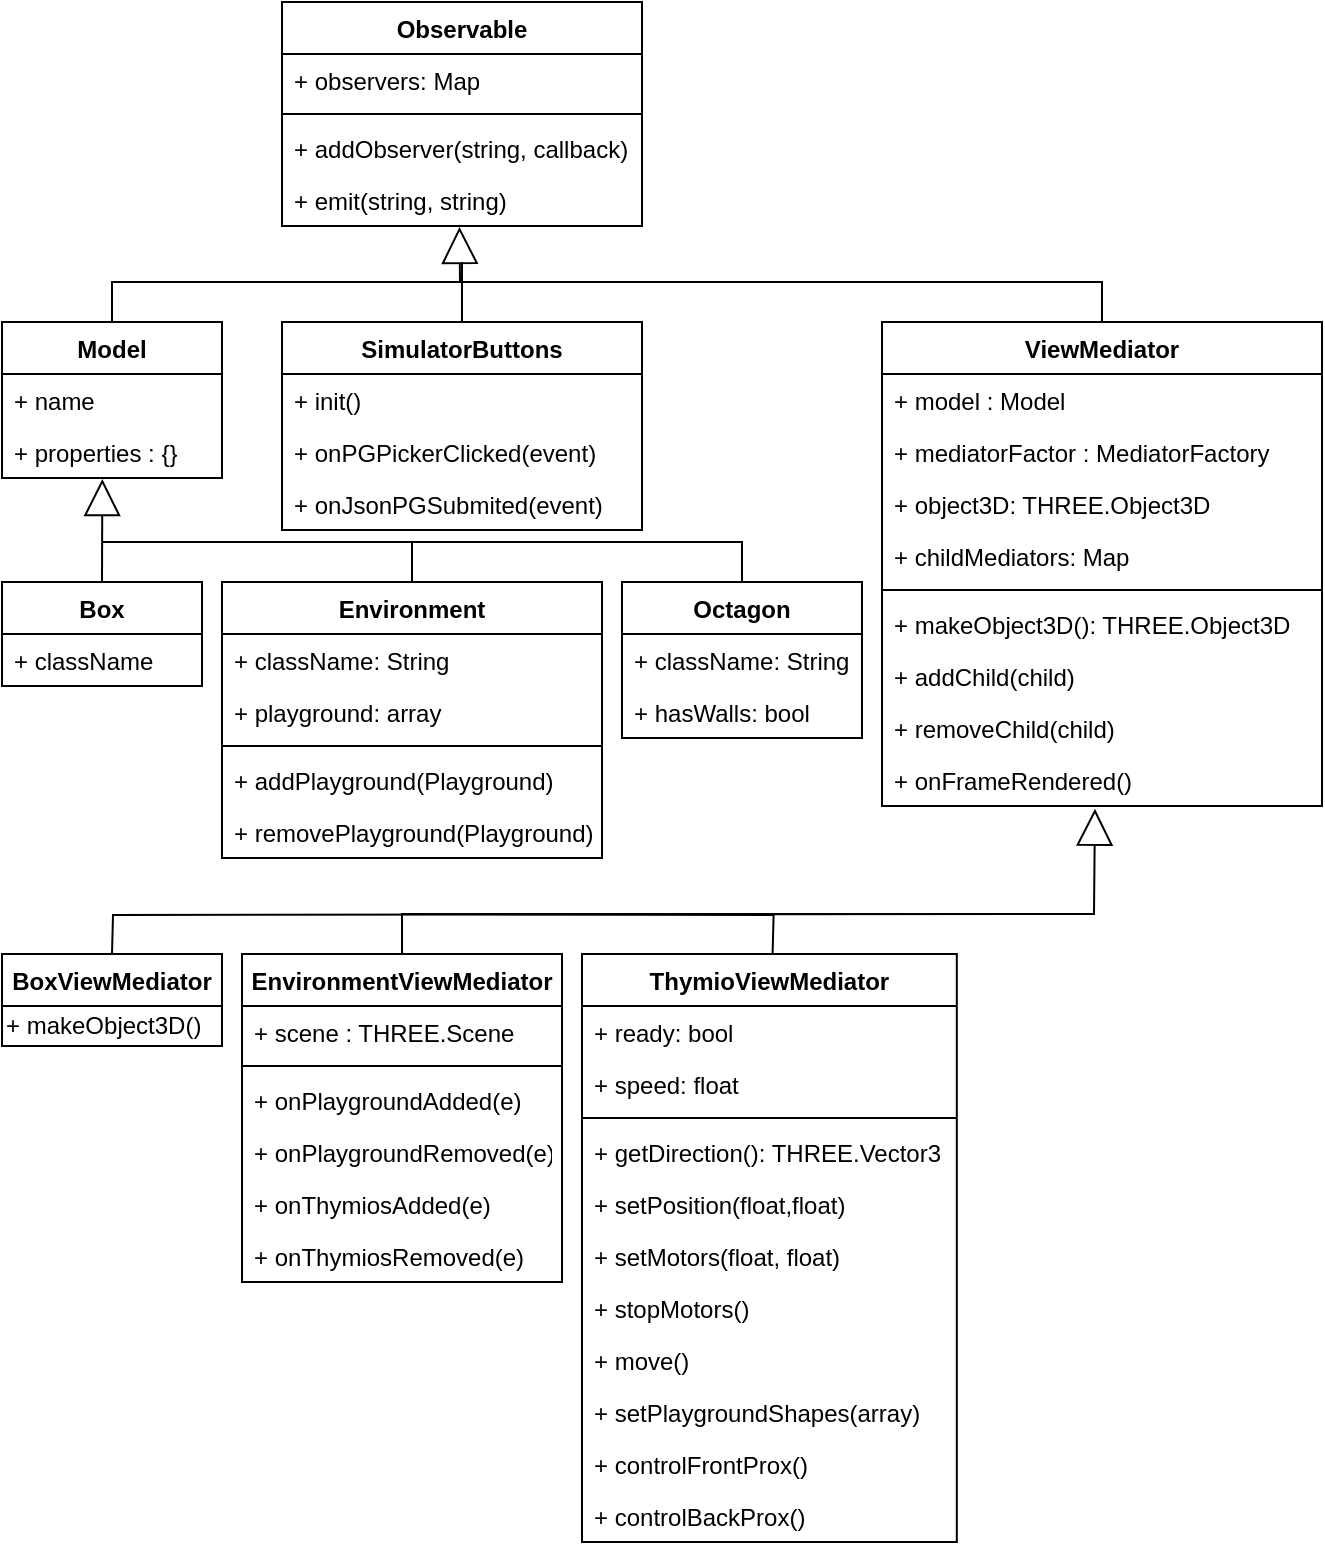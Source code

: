 <mxfile version="12.4.9" type="device"><diagram id="esRXs4H-s7S_KcLtXZmD" name="Page-1"><mxGraphModel dx="1130" dy="1011" grid="1" gridSize="10" guides="1" tooltips="1" connect="1" arrows="1" fold="1" page="1" pageScale="1" pageWidth="1169" pageHeight="827" math="0" shadow="0"><root><mxCell id="0"/><mxCell id="1" parent="0"/><mxCell id="UQI_96skCKjIlYU5ia_f-1" value="Observable" style="swimlane;fontStyle=1;align=center;verticalAlign=top;childLayout=stackLayout;horizontal=1;startSize=26;horizontalStack=0;resizeParent=1;resizeParentMax=0;resizeLast=0;collapsible=1;marginBottom=0;" vertex="1" parent="1"><mxGeometry x="160.0" y="10" width="180" height="112" as="geometry"/></mxCell><mxCell id="UQI_96skCKjIlYU5ia_f-2" value="+ observers: Map" style="text;strokeColor=none;fillColor=none;align=left;verticalAlign=top;spacingLeft=4;spacingRight=4;overflow=hidden;rotatable=0;points=[[0,0.5],[1,0.5]];portConstraint=eastwest;" vertex="1" parent="UQI_96skCKjIlYU5ia_f-1"><mxGeometry y="26" width="180" height="26" as="geometry"/></mxCell><mxCell id="UQI_96skCKjIlYU5ia_f-3" value="" style="line;strokeWidth=1;fillColor=none;align=left;verticalAlign=middle;spacingTop=-1;spacingLeft=3;spacingRight=3;rotatable=0;labelPosition=right;points=[];portConstraint=eastwest;" vertex="1" parent="UQI_96skCKjIlYU5ia_f-1"><mxGeometry y="52" width="180" height="8" as="geometry"/></mxCell><mxCell id="UQI_96skCKjIlYU5ia_f-4" value="+ addObserver(string, callback)" style="text;strokeColor=none;fillColor=none;align=left;verticalAlign=top;spacingLeft=4;spacingRight=4;overflow=hidden;rotatable=0;points=[[0,0.5],[1,0.5]];portConstraint=eastwest;" vertex="1" parent="UQI_96skCKjIlYU5ia_f-1"><mxGeometry y="60" width="180" height="26" as="geometry"/></mxCell><mxCell id="UQI_96skCKjIlYU5ia_f-5" value="+ emit(string, string)" style="text;strokeColor=none;fillColor=none;align=left;verticalAlign=top;spacingLeft=4;spacingRight=4;overflow=hidden;rotatable=0;points=[[0,0.5],[1,0.5]];portConstraint=eastwest;" vertex="1" parent="UQI_96skCKjIlYU5ia_f-1"><mxGeometry y="86" width="180" height="26" as="geometry"/></mxCell><mxCell id="UQI_96skCKjIlYU5ia_f-6" value="Model" style="swimlane;fontStyle=1;align=center;verticalAlign=top;childLayout=stackLayout;horizontal=1;startSize=26;horizontalStack=0;resizeParent=1;resizeParentMax=0;resizeLast=0;collapsible=1;marginBottom=0;" vertex="1" parent="1"><mxGeometry x="20.0" y="170" width="110" height="78" as="geometry"/></mxCell><mxCell id="UQI_96skCKjIlYU5ia_f-7" value="+ name" style="text;strokeColor=none;fillColor=none;align=left;verticalAlign=top;spacingLeft=4;spacingRight=4;overflow=hidden;rotatable=0;points=[[0,0.5],[1,0.5]];portConstraint=eastwest;" vertex="1" parent="UQI_96skCKjIlYU5ia_f-6"><mxGeometry y="26" width="110" height="26" as="geometry"/></mxCell><mxCell id="UQI_96skCKjIlYU5ia_f-8" value="+ properties : {}" style="text;strokeColor=none;fillColor=none;align=left;verticalAlign=top;spacingLeft=4;spacingRight=4;overflow=hidden;rotatable=0;points=[[0,0.5],[1,0.5]];portConstraint=eastwest;" vertex="1" parent="UQI_96skCKjIlYU5ia_f-6"><mxGeometry y="52" width="110" height="26" as="geometry"/></mxCell><mxCell id="UQI_96skCKjIlYU5ia_f-9" value="SimulatorButtons" style="swimlane;fontStyle=1;align=center;verticalAlign=top;childLayout=stackLayout;horizontal=1;startSize=26;horizontalStack=0;resizeParent=1;resizeParentMax=0;resizeLast=0;collapsible=1;marginBottom=0;" vertex="1" parent="1"><mxGeometry x="160.0" y="170" width="180" height="104" as="geometry"/></mxCell><mxCell id="UQI_96skCKjIlYU5ia_f-10" value="+ init()" style="text;strokeColor=none;fillColor=none;align=left;verticalAlign=top;spacingLeft=4;spacingRight=4;overflow=hidden;rotatable=0;points=[[0,0.5],[1,0.5]];portConstraint=eastwest;" vertex="1" parent="UQI_96skCKjIlYU5ia_f-9"><mxGeometry y="26" width="180" height="26" as="geometry"/></mxCell><mxCell id="UQI_96skCKjIlYU5ia_f-11" value="+ onPGPickerClicked(event)" style="text;strokeColor=none;fillColor=none;align=left;verticalAlign=top;spacingLeft=4;spacingRight=4;overflow=hidden;rotatable=0;points=[[0,0.5],[1,0.5]];portConstraint=eastwest;" vertex="1" parent="UQI_96skCKjIlYU5ia_f-9"><mxGeometry y="52" width="180" height="26" as="geometry"/></mxCell><mxCell id="UQI_96skCKjIlYU5ia_f-12" value="+ onJsonPGSubmited(event)" style="text;strokeColor=none;fillColor=none;align=left;verticalAlign=top;spacingLeft=4;spacingRight=4;overflow=hidden;rotatable=0;points=[[0,0.5],[1,0.5]];portConstraint=eastwest;" vertex="1" parent="UQI_96skCKjIlYU5ia_f-9"><mxGeometry y="78" width="180" height="26" as="geometry"/></mxCell><mxCell id="UQI_96skCKjIlYU5ia_f-13" value="" style="endArrow=block;endSize=16;endFill=0;html=1;exitX=0.5;exitY=0;exitDx=0;exitDy=0;entryX=0.493;entryY=1.017;entryDx=0;entryDy=0;entryPerimeter=0;rounded=0;" edge="1" parent="1" source="UQI_96skCKjIlYU5ia_f-6" target="UQI_96skCKjIlYU5ia_f-5"><mxGeometry width="160" relative="1" as="geometry"><mxPoint x="-180.0" y="100" as="sourcePoint"/><mxPoint x="5.684e-14" y="80.0" as="targetPoint"/><Array as="points"><mxPoint x="75.0" y="150"/><mxPoint x="249" y="150"/></Array></mxGeometry></mxCell><mxCell id="UQI_96skCKjIlYU5ia_f-14" value="" style="endArrow=none;endSize=16;endFill=0;html=1;exitX=0.5;exitY=0;exitDx=0;exitDy=0;rounded=0;" edge="1" parent="1" source="UQI_96skCKjIlYU5ia_f-9"><mxGeometry width="160" relative="1" as="geometry"><mxPoint x="190.0" y="230" as="sourcePoint"/><mxPoint x="250" y="140" as="targetPoint"/></mxGeometry></mxCell><mxCell id="UQI_96skCKjIlYU5ia_f-15" value="ViewMediator" style="swimlane;fontStyle=1;align=center;verticalAlign=top;childLayout=stackLayout;horizontal=1;startSize=26;horizontalStack=0;resizeParent=1;resizeParentMax=0;resizeLast=0;collapsible=1;marginBottom=0;" vertex="1" parent="1"><mxGeometry x="460" y="170" width="220" height="242" as="geometry"/></mxCell><mxCell id="UQI_96skCKjIlYU5ia_f-16" value="+ model : Model" style="text;strokeColor=none;fillColor=none;align=left;verticalAlign=top;spacingLeft=4;spacingRight=4;overflow=hidden;rotatable=0;points=[[0,0.5],[1,0.5]];portConstraint=eastwest;" vertex="1" parent="UQI_96skCKjIlYU5ia_f-15"><mxGeometry y="26" width="220" height="26" as="geometry"/></mxCell><mxCell id="UQI_96skCKjIlYU5ia_f-17" value="+ mediatorFactor : MediatorFactory" style="text;strokeColor=none;fillColor=none;align=left;verticalAlign=top;spacingLeft=4;spacingRight=4;overflow=hidden;rotatable=0;points=[[0,0.5],[1,0.5]];portConstraint=eastwest;" vertex="1" parent="UQI_96skCKjIlYU5ia_f-15"><mxGeometry y="52" width="220" height="26" as="geometry"/></mxCell><mxCell id="UQI_96skCKjIlYU5ia_f-18" value="+ object3D: THREE.Object3D" style="text;strokeColor=none;fillColor=none;align=left;verticalAlign=top;spacingLeft=4;spacingRight=4;overflow=hidden;rotatable=0;points=[[0,0.5],[1,0.5]];portConstraint=eastwest;" vertex="1" parent="UQI_96skCKjIlYU5ia_f-15"><mxGeometry y="78" width="220" height="26" as="geometry"/></mxCell><mxCell id="UQI_96skCKjIlYU5ia_f-19" value="+ childMediators: Map" style="text;strokeColor=none;fillColor=none;align=left;verticalAlign=top;spacingLeft=4;spacingRight=4;overflow=hidden;rotatable=0;points=[[0,0.5],[1,0.5]];portConstraint=eastwest;" vertex="1" parent="UQI_96skCKjIlYU5ia_f-15"><mxGeometry y="104" width="220" height="26" as="geometry"/></mxCell><mxCell id="UQI_96skCKjIlYU5ia_f-20" value="" style="line;strokeWidth=1;fillColor=none;align=left;verticalAlign=middle;spacingTop=-1;spacingLeft=3;spacingRight=3;rotatable=0;labelPosition=right;points=[];portConstraint=eastwest;" vertex="1" parent="UQI_96skCKjIlYU5ia_f-15"><mxGeometry y="130" width="220" height="8" as="geometry"/></mxCell><mxCell id="UQI_96skCKjIlYU5ia_f-21" value="+ makeObject3D(): THREE.Object3D" style="text;strokeColor=none;fillColor=none;align=left;verticalAlign=top;spacingLeft=4;spacingRight=4;overflow=hidden;rotatable=0;points=[[0,0.5],[1,0.5]];portConstraint=eastwest;" vertex="1" parent="UQI_96skCKjIlYU5ia_f-15"><mxGeometry y="138" width="220" height="26" as="geometry"/></mxCell><mxCell id="UQI_96skCKjIlYU5ia_f-22" value="+ addChild(child)" style="text;strokeColor=none;fillColor=none;align=left;verticalAlign=top;spacingLeft=4;spacingRight=4;overflow=hidden;rotatable=0;points=[[0,0.5],[1,0.5]];portConstraint=eastwest;" vertex="1" parent="UQI_96skCKjIlYU5ia_f-15"><mxGeometry y="164" width="220" height="26" as="geometry"/></mxCell><mxCell id="UQI_96skCKjIlYU5ia_f-23" value="+ removeChild(child)" style="text;strokeColor=none;fillColor=none;align=left;verticalAlign=top;spacingLeft=4;spacingRight=4;overflow=hidden;rotatable=0;points=[[0,0.5],[1,0.5]];portConstraint=eastwest;" vertex="1" parent="UQI_96skCKjIlYU5ia_f-15"><mxGeometry y="190" width="220" height="26" as="geometry"/></mxCell><mxCell id="UQI_96skCKjIlYU5ia_f-24" value="+ onFrameRendered()" style="text;strokeColor=none;fillColor=none;align=left;verticalAlign=top;spacingLeft=4;spacingRight=4;overflow=hidden;rotatable=0;points=[[0,0.5],[1,0.5]];portConstraint=eastwest;" vertex="1" parent="UQI_96skCKjIlYU5ia_f-15"><mxGeometry y="216" width="220" height="26" as="geometry"/></mxCell><mxCell id="UQI_96skCKjIlYU5ia_f-25" value="" style="endArrow=none;endSize=16;endFill=0;html=1;exitX=0.5;exitY=0;exitDx=0;exitDy=0;rounded=0;" edge="1" parent="1" source="UQI_96skCKjIlYU5ia_f-15"><mxGeometry width="160" relative="1" as="geometry"><mxPoint x="470" y="107.56" as="sourcePoint"/><mxPoint x="250" y="140" as="targetPoint"/><Array as="points"><mxPoint x="570" y="150"/><mxPoint x="250" y="150"/></Array></mxGeometry></mxCell><mxCell id="UQI_96skCKjIlYU5ia_f-26" value="EnvironmentViewMediator" style="swimlane;fontStyle=1;align=center;verticalAlign=top;childLayout=stackLayout;horizontal=1;startSize=26;horizontalStack=0;resizeParent=1;resizeParentMax=0;resizeLast=0;collapsible=1;marginBottom=0;" vertex="1" parent="1"><mxGeometry x="140.0" y="486" width="160" height="164" as="geometry"/></mxCell><mxCell id="UQI_96skCKjIlYU5ia_f-27" value="+ scene : THREE.Scene" style="text;strokeColor=none;fillColor=none;align=left;verticalAlign=top;spacingLeft=4;spacingRight=4;overflow=hidden;rotatable=0;points=[[0,0.5],[1,0.5]];portConstraint=eastwest;" vertex="1" parent="UQI_96skCKjIlYU5ia_f-26"><mxGeometry y="26" width="160" height="26" as="geometry"/></mxCell><mxCell id="UQI_96skCKjIlYU5ia_f-28" value="" style="line;strokeWidth=1;fillColor=none;align=left;verticalAlign=middle;spacingTop=-1;spacingLeft=3;spacingRight=3;rotatable=0;labelPosition=right;points=[];portConstraint=eastwest;" vertex="1" parent="UQI_96skCKjIlYU5ia_f-26"><mxGeometry y="52" width="160" height="8" as="geometry"/></mxCell><mxCell id="UQI_96skCKjIlYU5ia_f-29" value="+ onPlaygroundAdded(e)" style="text;strokeColor=none;fillColor=none;align=left;verticalAlign=top;spacingLeft=4;spacingRight=4;overflow=hidden;rotatable=0;points=[[0,0.5],[1,0.5]];portConstraint=eastwest;" vertex="1" parent="UQI_96skCKjIlYU5ia_f-26"><mxGeometry y="60" width="160" height="26" as="geometry"/></mxCell><mxCell id="UQI_96skCKjIlYU5ia_f-30" value="+ onPlaygroundRemoved(e)" style="text;strokeColor=none;fillColor=none;align=left;verticalAlign=top;spacingLeft=4;spacingRight=4;overflow=hidden;rotatable=0;points=[[0,0.5],[1,0.5]];portConstraint=eastwest;" vertex="1" parent="UQI_96skCKjIlYU5ia_f-26"><mxGeometry y="86" width="160" height="26" as="geometry"/></mxCell><mxCell id="UQI_96skCKjIlYU5ia_f-31" value="+ onThymiosAdded(e)" style="text;strokeColor=none;fillColor=none;align=left;verticalAlign=top;spacingLeft=4;spacingRight=4;overflow=hidden;rotatable=0;points=[[0,0.5],[1,0.5]];portConstraint=eastwest;" vertex="1" parent="UQI_96skCKjIlYU5ia_f-26"><mxGeometry y="112" width="160" height="26" as="geometry"/></mxCell><mxCell id="UQI_96skCKjIlYU5ia_f-32" value="+ onThymiosRemoved(e)" style="text;strokeColor=none;fillColor=none;align=left;verticalAlign=top;spacingLeft=4;spacingRight=4;overflow=hidden;rotatable=0;points=[[0,0.5],[1,0.5]];portConstraint=eastwest;" vertex="1" parent="UQI_96skCKjIlYU5ia_f-26"><mxGeometry y="138" width="160" height="26" as="geometry"/></mxCell><mxCell id="UQI_96skCKjIlYU5ia_f-35" value="" style="endArrow=block;endSize=16;endFill=0;html=1;entryX=0.484;entryY=1.052;entryDx=0;entryDy=0;entryPerimeter=0;exitX=0.5;exitY=0;exitDx=0;exitDy=0;rounded=0;" edge="1" parent="1" source="UQI_96skCKjIlYU5ia_f-26" target="UQI_96skCKjIlYU5ia_f-24"><mxGeometry width="160" relative="1" as="geometry"><mxPoint x="683.88" y="626" as="sourcePoint"/><mxPoint x="788.33" y="439.352" as="targetPoint"/><Array as="points"><mxPoint x="220" y="466"/><mxPoint x="566" y="466"/></Array></mxGeometry></mxCell><mxCell id="UQI_96skCKjIlYU5ia_f-36" value="" style="endArrow=none;html=1;edgeStyle=orthogonalEdgeStyle;rounded=0;entryX=0.5;entryY=0;entryDx=0;entryDy=0;" edge="1" parent="1"><mxGeometry relative="1" as="geometry"><mxPoint x="250" y="466" as="sourcePoint"/><mxPoint x="405.29" y="486" as="targetPoint"/></mxGeometry></mxCell><mxCell id="UQI_96skCKjIlYU5ia_f-37" value="" style="resizable=0;html=1;align=left;verticalAlign=bottom;labelBackgroundColor=#ffffff;fontSize=10;" connectable="0" vertex="1" parent="UQI_96skCKjIlYU5ia_f-36"><mxGeometry x="-1" relative="1" as="geometry"/></mxCell><mxCell id="UQI_96skCKjIlYU5ia_f-38" value="" style="resizable=0;html=1;align=right;verticalAlign=bottom;labelBackgroundColor=#ffffff;fontSize=10;" connectable="0" vertex="1" parent="UQI_96skCKjIlYU5ia_f-36"><mxGeometry x="1" relative="1" as="geometry"/></mxCell><mxCell id="UQI_96skCKjIlYU5ia_f-39" value="" style="endArrow=none;html=1;edgeStyle=orthogonalEdgeStyle;rounded=0;entryX=0.5;entryY=0;entryDx=0;entryDy=0;" edge="1" parent="1"><mxGeometry relative="1" as="geometry"><mxPoint x="551.29" y="466" as="sourcePoint"/><mxPoint x="75" y="486" as="targetPoint"/></mxGeometry></mxCell><mxCell id="UQI_96skCKjIlYU5ia_f-40" value="" style="resizable=0;html=1;align=left;verticalAlign=bottom;labelBackgroundColor=#ffffff;fontSize=10;" connectable="0" vertex="1" parent="UQI_96skCKjIlYU5ia_f-39"><mxGeometry x="-1" relative="1" as="geometry"/></mxCell><mxCell id="UQI_96skCKjIlYU5ia_f-41" value="" style="resizable=0;html=1;align=right;verticalAlign=bottom;labelBackgroundColor=#ffffff;fontSize=10;" connectable="0" vertex="1" parent="UQI_96skCKjIlYU5ia_f-39"><mxGeometry x="1" relative="1" as="geometry"/></mxCell><mxCell id="UQI_96skCKjIlYU5ia_f-42" value="ThymioViewMediator" style="swimlane;fontStyle=1;align=center;verticalAlign=top;childLayout=stackLayout;horizontal=1;startSize=26;horizontalStack=0;resizeParent=1;resizeParentMax=0;resizeLast=0;collapsible=1;marginBottom=0;" vertex="1" parent="1"><mxGeometry x="310" y="486" width="187.41" height="294" as="geometry"/></mxCell><mxCell id="UQI_96skCKjIlYU5ia_f-43" value="+ ready: bool" style="text;strokeColor=none;fillColor=none;align=left;verticalAlign=top;spacingLeft=4;spacingRight=4;overflow=hidden;rotatable=0;points=[[0,0.5],[1,0.5]];portConstraint=eastwest;" vertex="1" parent="UQI_96skCKjIlYU5ia_f-42"><mxGeometry y="26" width="187.41" height="26" as="geometry"/></mxCell><mxCell id="UQI_96skCKjIlYU5ia_f-44" value="+ speed: float" style="text;strokeColor=none;fillColor=none;align=left;verticalAlign=top;spacingLeft=4;spacingRight=4;overflow=hidden;rotatable=0;points=[[0,0.5],[1,0.5]];portConstraint=eastwest;" vertex="1" parent="UQI_96skCKjIlYU5ia_f-42"><mxGeometry y="52" width="187.41" height="26" as="geometry"/></mxCell><mxCell id="UQI_96skCKjIlYU5ia_f-45" value="" style="line;strokeWidth=1;fillColor=none;align=left;verticalAlign=middle;spacingTop=-1;spacingLeft=3;spacingRight=3;rotatable=0;labelPosition=right;points=[];portConstraint=eastwest;" vertex="1" parent="UQI_96skCKjIlYU5ia_f-42"><mxGeometry y="78" width="187.41" height="8" as="geometry"/></mxCell><mxCell id="UQI_96skCKjIlYU5ia_f-46" value="+ getDirection(): THREE.Vector3" style="text;strokeColor=none;fillColor=none;align=left;verticalAlign=top;spacingLeft=4;spacingRight=4;overflow=hidden;rotatable=0;points=[[0,0.5],[1,0.5]];portConstraint=eastwest;" vertex="1" parent="UQI_96skCKjIlYU5ia_f-42"><mxGeometry y="86" width="187.41" height="26" as="geometry"/></mxCell><mxCell id="UQI_96skCKjIlYU5ia_f-47" value="+ setPosition(float,float)" style="text;strokeColor=none;fillColor=none;align=left;verticalAlign=top;spacingLeft=4;spacingRight=4;overflow=hidden;rotatable=0;points=[[0,0.5],[1,0.5]];portConstraint=eastwest;" vertex="1" parent="UQI_96skCKjIlYU5ia_f-42"><mxGeometry y="112" width="187.41" height="26" as="geometry"/></mxCell><mxCell id="UQI_96skCKjIlYU5ia_f-48" value="+ setMotors(float, float)" style="text;strokeColor=none;fillColor=none;align=left;verticalAlign=top;spacingLeft=4;spacingRight=4;overflow=hidden;rotatable=0;points=[[0,0.5],[1,0.5]];portConstraint=eastwest;" vertex="1" parent="UQI_96skCKjIlYU5ia_f-42"><mxGeometry y="138" width="187.41" height="26" as="geometry"/></mxCell><mxCell id="UQI_96skCKjIlYU5ia_f-49" value="+ stopMotors()" style="text;strokeColor=none;fillColor=none;align=left;verticalAlign=top;spacingLeft=4;spacingRight=4;overflow=hidden;rotatable=0;points=[[0,0.5],[1,0.5]];portConstraint=eastwest;" vertex="1" parent="UQI_96skCKjIlYU5ia_f-42"><mxGeometry y="164" width="187.41" height="26" as="geometry"/></mxCell><mxCell id="UQI_96skCKjIlYU5ia_f-50" value="+ move()" style="text;strokeColor=none;fillColor=none;align=left;verticalAlign=top;spacingLeft=4;spacingRight=4;overflow=hidden;rotatable=0;points=[[0,0.5],[1,0.5]];portConstraint=eastwest;" vertex="1" parent="UQI_96skCKjIlYU5ia_f-42"><mxGeometry y="190" width="187.41" height="26" as="geometry"/></mxCell><mxCell id="UQI_96skCKjIlYU5ia_f-51" value="+ setPlaygroundShapes(array)" style="text;strokeColor=none;fillColor=none;align=left;verticalAlign=top;spacingLeft=4;spacingRight=4;overflow=hidden;rotatable=0;points=[[0,0.5],[1,0.5]];portConstraint=eastwest;" vertex="1" parent="UQI_96skCKjIlYU5ia_f-42"><mxGeometry y="216" width="187.41" height="26" as="geometry"/></mxCell><mxCell id="UQI_96skCKjIlYU5ia_f-52" value="+ controlFrontProx()" style="text;strokeColor=none;fillColor=none;align=left;verticalAlign=top;spacingLeft=4;spacingRight=4;overflow=hidden;rotatable=0;points=[[0,0.5],[1,0.5]];portConstraint=eastwest;" vertex="1" parent="UQI_96skCKjIlYU5ia_f-42"><mxGeometry y="242" width="187.41" height="26" as="geometry"/></mxCell><mxCell id="UQI_96skCKjIlYU5ia_f-53" value="+ controlBackProx()" style="text;strokeColor=none;fillColor=none;align=left;verticalAlign=top;spacingLeft=4;spacingRight=4;overflow=hidden;rotatable=0;points=[[0,0.5],[1,0.5]];portConstraint=eastwest;" vertex="1" parent="UQI_96skCKjIlYU5ia_f-42"><mxGeometry y="268" width="187.41" height="26" as="geometry"/></mxCell><mxCell id="UQI_96skCKjIlYU5ia_f-54" value="Box" style="swimlane;fontStyle=1;align=center;verticalAlign=top;childLayout=stackLayout;horizontal=1;startSize=26;horizontalStack=0;resizeParent=1;resizeParentMax=0;resizeLast=0;collapsible=1;marginBottom=0;" vertex="1" parent="1"><mxGeometry x="20.0" y="300" width="100" height="52" as="geometry"/></mxCell><mxCell id="UQI_96skCKjIlYU5ia_f-55" value="+ className" style="text;strokeColor=none;fillColor=none;align=left;verticalAlign=top;spacingLeft=4;spacingRight=4;overflow=hidden;rotatable=0;points=[[0,0.5],[1,0.5]];portConstraint=eastwest;" vertex="1" parent="UQI_96skCKjIlYU5ia_f-54"><mxGeometry y="26" width="100" height="26" as="geometry"/></mxCell><mxCell id="UQI_96skCKjIlYU5ia_f-56" value="" style="endArrow=block;html=1;exitX=0.5;exitY=0;exitDx=0;exitDy=0;entryX=0.456;entryY=1.02;entryDx=0;entryDy=0;entryPerimeter=0;endFill=0;endSize=16;" edge="1" parent="1" source="UQI_96skCKjIlYU5ia_f-54" target="UQI_96skCKjIlYU5ia_f-8"><mxGeometry width="50" height="50" relative="1" as="geometry"><mxPoint x="180.0" y="360" as="sourcePoint"/><mxPoint x="230" y="310" as="targetPoint"/></mxGeometry></mxCell><mxCell id="UQI_96skCKjIlYU5ia_f-57" value="Octagon" style="swimlane;fontStyle=1;align=center;verticalAlign=top;childLayout=stackLayout;horizontal=1;startSize=26;horizontalStack=0;resizeParent=1;resizeParentMax=0;resizeLast=0;collapsible=1;marginBottom=0;" vertex="1" parent="1"><mxGeometry x="330" y="300" width="120" height="78" as="geometry"/></mxCell><mxCell id="UQI_96skCKjIlYU5ia_f-58" value="+ className: String" style="text;strokeColor=none;fillColor=none;align=left;verticalAlign=top;spacingLeft=4;spacingRight=4;overflow=hidden;rotatable=0;points=[[0,0.5],[1,0.5]];portConstraint=eastwest;" vertex="1" parent="UQI_96skCKjIlYU5ia_f-57"><mxGeometry y="26" width="120" height="26" as="geometry"/></mxCell><mxCell id="UQI_96skCKjIlYU5ia_f-59" value="+ hasWalls: bool" style="text;strokeColor=none;fillColor=none;align=left;verticalAlign=top;spacingLeft=4;spacingRight=4;overflow=hidden;rotatable=0;points=[[0,0.5],[1,0.5]];portConstraint=eastwest;" vertex="1" parent="UQI_96skCKjIlYU5ia_f-57"><mxGeometry y="52" width="120" height="26" as="geometry"/></mxCell><mxCell id="UQI_96skCKjIlYU5ia_f-60" value="" style="endArrow=none;html=1;exitX=0.5;exitY=0;exitDx=0;exitDy=0;endFill=0;endSize=16;rounded=0;" edge="1" parent="1" source="UQI_96skCKjIlYU5ia_f-57"><mxGeometry width="50" height="50" relative="1" as="geometry"><mxPoint x="140.0" y="310.0" as="sourcePoint"/><mxPoint x="70.0" y="280" as="targetPoint"/><Array as="points"><mxPoint x="390" y="280"/></Array></mxGeometry></mxCell><mxCell id="UQI_96skCKjIlYU5ia_f-61" value="Environment" style="swimlane;fontStyle=1;align=center;verticalAlign=top;childLayout=stackLayout;horizontal=1;startSize=26;horizontalStack=0;resizeParent=1;resizeParentMax=0;resizeLast=0;collapsible=1;marginBottom=0;" vertex="1" parent="1"><mxGeometry x="130.0" y="300" width="190" height="138" as="geometry"/></mxCell><mxCell id="UQI_96skCKjIlYU5ia_f-62" value="+ className: String" style="text;strokeColor=none;fillColor=none;align=left;verticalAlign=top;spacingLeft=4;spacingRight=4;overflow=hidden;rotatable=0;points=[[0,0.5],[1,0.5]];portConstraint=eastwest;" vertex="1" parent="UQI_96skCKjIlYU5ia_f-61"><mxGeometry y="26" width="190" height="26" as="geometry"/></mxCell><mxCell id="UQI_96skCKjIlYU5ia_f-63" value="+ playground: array" style="text;strokeColor=none;fillColor=none;align=left;verticalAlign=top;spacingLeft=4;spacingRight=4;overflow=hidden;rotatable=0;points=[[0,0.5],[1,0.5]];portConstraint=eastwest;" vertex="1" parent="UQI_96skCKjIlYU5ia_f-61"><mxGeometry y="52" width="190" height="26" as="geometry"/></mxCell><mxCell id="UQI_96skCKjIlYU5ia_f-64" value="" style="line;strokeWidth=1;fillColor=none;align=left;verticalAlign=middle;spacingTop=-1;spacingLeft=3;spacingRight=3;rotatable=0;labelPosition=right;points=[];portConstraint=eastwest;" vertex="1" parent="UQI_96skCKjIlYU5ia_f-61"><mxGeometry y="78" width="190" height="8" as="geometry"/></mxCell><mxCell id="UQI_96skCKjIlYU5ia_f-65" value="+ addPlayground(Playground)" style="text;strokeColor=none;fillColor=none;align=left;verticalAlign=top;spacingLeft=4;spacingRight=4;overflow=hidden;rotatable=0;points=[[0,0.5],[1,0.5]];portConstraint=eastwest;" vertex="1" parent="UQI_96skCKjIlYU5ia_f-61"><mxGeometry y="86" width="190" height="26" as="geometry"/></mxCell><mxCell id="UQI_96skCKjIlYU5ia_f-66" value="+ removePlayground(Playground)" style="text;strokeColor=none;fillColor=none;align=left;verticalAlign=top;spacingLeft=4;spacingRight=4;overflow=hidden;rotatable=0;points=[[0,0.5],[1,0.5]];portConstraint=eastwest;" vertex="1" parent="UQI_96skCKjIlYU5ia_f-61"><mxGeometry y="112" width="190" height="26" as="geometry"/></mxCell><mxCell id="UQI_96skCKjIlYU5ia_f-67" value="" style="endArrow=none;html=1;exitX=0.5;exitY=0;exitDx=0;exitDy=0;endFill=0;endSize=16;rounded=0;" edge="1" parent="1" source="UQI_96skCKjIlYU5ia_f-61"><mxGeometry width="50" height="50" relative="1" as="geometry"><mxPoint x="400" y="310.0" as="sourcePoint"/><mxPoint x="90.0" y="280" as="targetPoint"/><Array as="points"><mxPoint x="225" y="280"/></Array></mxGeometry></mxCell><mxCell id="UQI_96skCKjIlYU5ia_f-110" value="BoxViewMediator" style="swimlane;fontStyle=1;align=center;verticalAlign=top;childLayout=stackLayout;horizontal=1;startSize=26;horizontalStack=0;resizeParent=1;resizeParentMax=0;resizeLast=0;collapsible=1;marginBottom=0;" vertex="1" parent="1"><mxGeometry x="20.0" y="486" width="110" height="46" as="geometry"/></mxCell><mxCell id="UQI_96skCKjIlYU5ia_f-111" value="+ makeObject3D()" style="text;html=1;strokeColor=none;fillColor=none;align=left;verticalAlign=middle;whiteSpace=wrap;rounded=0;" vertex="1" parent="UQI_96skCKjIlYU5ia_f-110"><mxGeometry y="26" width="110" height="20" as="geometry"/></mxCell></root></mxGraphModel></diagram></mxfile>